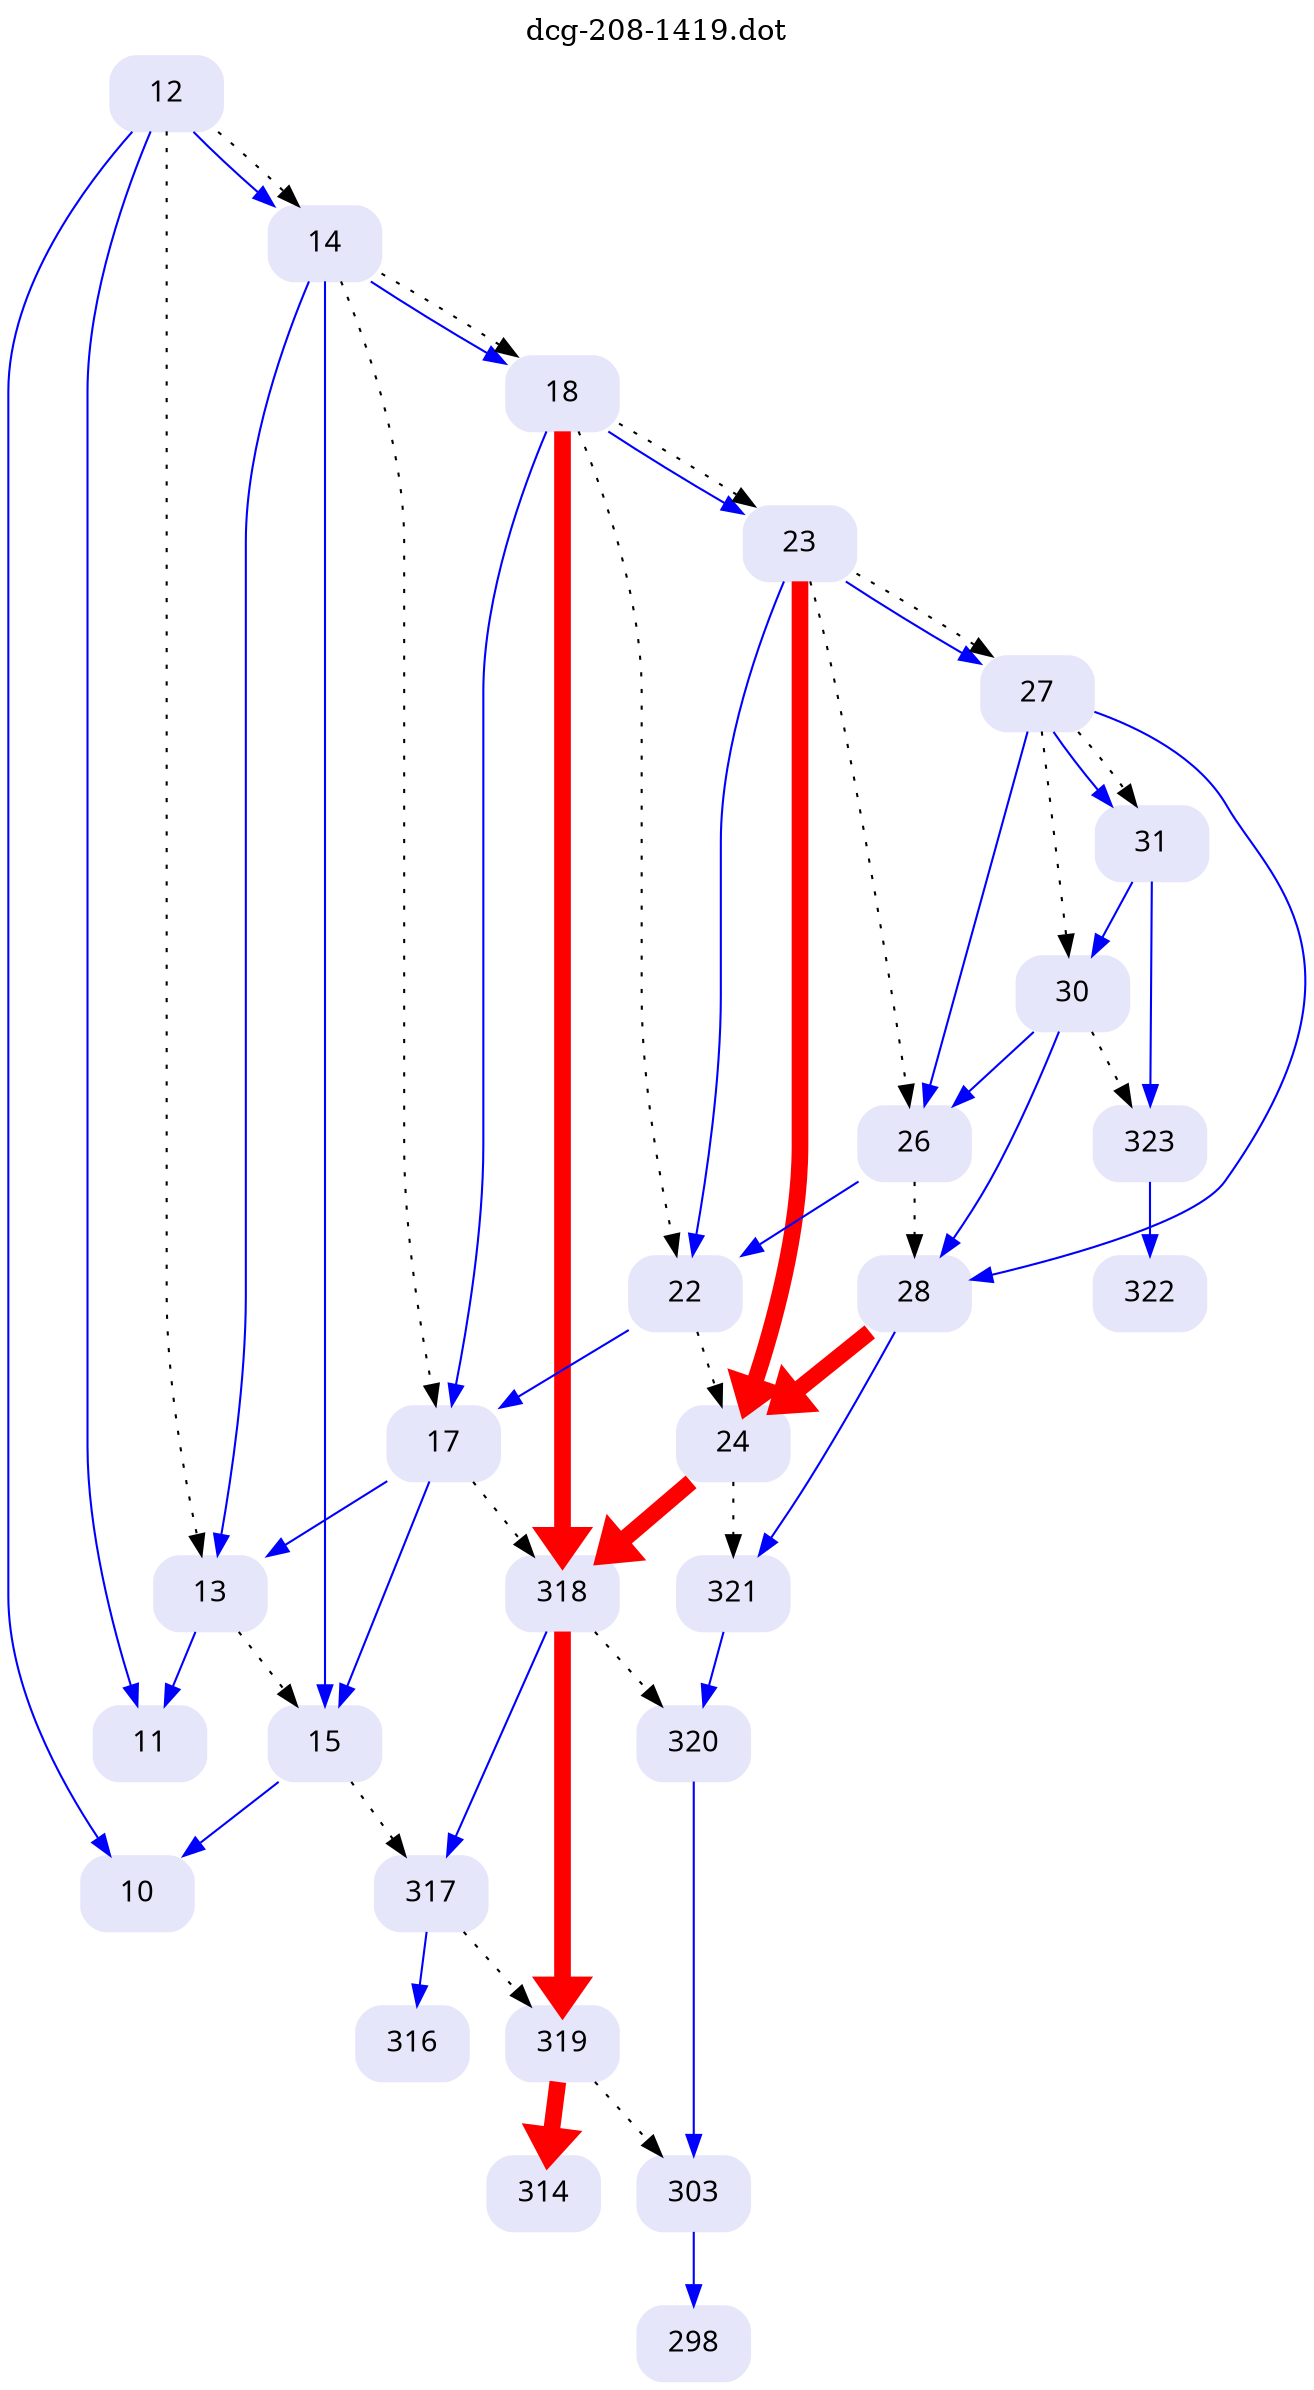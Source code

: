 digraph dcg_208 {
  labelloc="t";
  label="dcg-208-1419.dot";
  node [fontname="sans-serif"];
  node [shape=box style="rounded,filled"];
  n12 [label="12" color=lavender];
  n12 -> n11 [color=blue penwidth=1];
  n12 -> n10 [color=blue penwidth=1];
  n12 -> n14 [color=blue penwidth=1];
  n12 -> n13 [style=dotted,label=""];
  n12 -> n14 [style=dotted,label=""];
  n14 [label="14" color=lavender];
  n14 -> n13 [color=blue penwidth=1];
  n14 -> n15 [color=blue penwidth=1];
  n14 -> n18 [color=blue penwidth=1];
  n14 -> n17 [style=dotted,label=""];
  n14 -> n18 [style=dotted,label=""];
  n18 [label="18" color=lavender];
  n18 -> n17 [color=blue penwidth=1];
  n18 -> n318 [color=red penwidth=8];
  n18 -> n23 [color=blue penwidth=1];
  n18 -> n22 [style=dotted,label=""];
  n18 -> n23 [style=dotted,label=""];
  n23 [label="23" color=lavender];
  n23 -> n22 [color=blue penwidth=1];
  n23 -> n24 [color=red penwidth=8];
  n23 -> n27 [color=blue penwidth=1];
  n23 -> n26 [style=dotted,label=""];
  n23 -> n27 [style=dotted,label=""];
  n27 [label="27" color=lavender];
  n27 -> n26 [color=blue penwidth=1];
  n27 -> n28 [color=blue penwidth=1];
  n27 -> n31 [color=blue penwidth=1];
  n27 -> n30 [style=dotted,label=""];
  n27 -> n31 [style=dotted,label=""];
  n31 [label="31" color=lavender];
  n31 -> n30 [color=blue penwidth=1];
  n31 -> n323 [color=blue penwidth=1];
  n323 [label="323" color=lavender];
  n323 -> n322 [color=blue penwidth=1];
  n322 [label="322" color=lavender];
  n30 [label="30" color=lavender];
  n30 -> n26 [color=blue penwidth=1];
  n30 -> n28 [color=blue penwidth=1];
  n30 -> n323 [style=dotted,label=""];
  n28 [label="28" color=lavender];
  n28 -> n24 [color=red penwidth=8];
  n28 -> n321 [color=blue penwidth=1];
  n321 [label="321" color=lavender];
  n321 -> n320 [color=blue penwidth=1];
  n320 [label="320" color=lavender];
  n320 -> n303 [color=blue penwidth=1];
  n303 [label="303" color=lavender];
  n303 -> n298 [color=blue penwidth=1];
  n298 [label="298" color=lavender];
  n24 [label="24" color=lavender];
  n24 -> n318 [color=red penwidth=8];
  n24 -> n321 [style=dotted,label=""];
  n318 [label="318" color=lavender];
  n318 -> n317 [color=blue penwidth=1];
  n318 -> n319 [color=red penwidth=8];
  n318 -> n320 [style=dotted,label=""];
  n319 [label="319" color=lavender];
  n319 -> n314 [color=red penwidth=8];
  n319 -> n303 [style=dotted,label=""];
  n314 [label="314" color=lavender];
  n317 [label="317" color=lavender];
  n317 -> n316 [color=blue penwidth=1];
  n317 -> n319 [style=dotted,label=""];
  n316 [label="316" color=lavender];
  n26 [label="26" color=lavender];
  n26 -> n22 [color=blue penwidth=1];
  n26 -> n28 [style=dotted,label=""];
  n22 [label="22" color=lavender];
  n22 -> n17 [color=blue penwidth=1];
  n22 -> n24 [style=dotted,label=""];
  n17 [label="17" color=lavender];
  n17 -> n13 [color=blue penwidth=1];
  n17 -> n15 [color=blue penwidth=1];
  n17 -> n318 [style=dotted,label=""];
  n15 [label="15" color=lavender];
  n15 -> n10 [color=blue penwidth=1];
  n15 -> n317 [style=dotted,label=""];
  n10 [label="10" color=lavender];
  n13 [label="13" color=lavender];
  n13 -> n11 [color=blue penwidth=1];
  n13 -> n15 [style=dotted,label=""];
  n11 [label="11" color=lavender];
}
